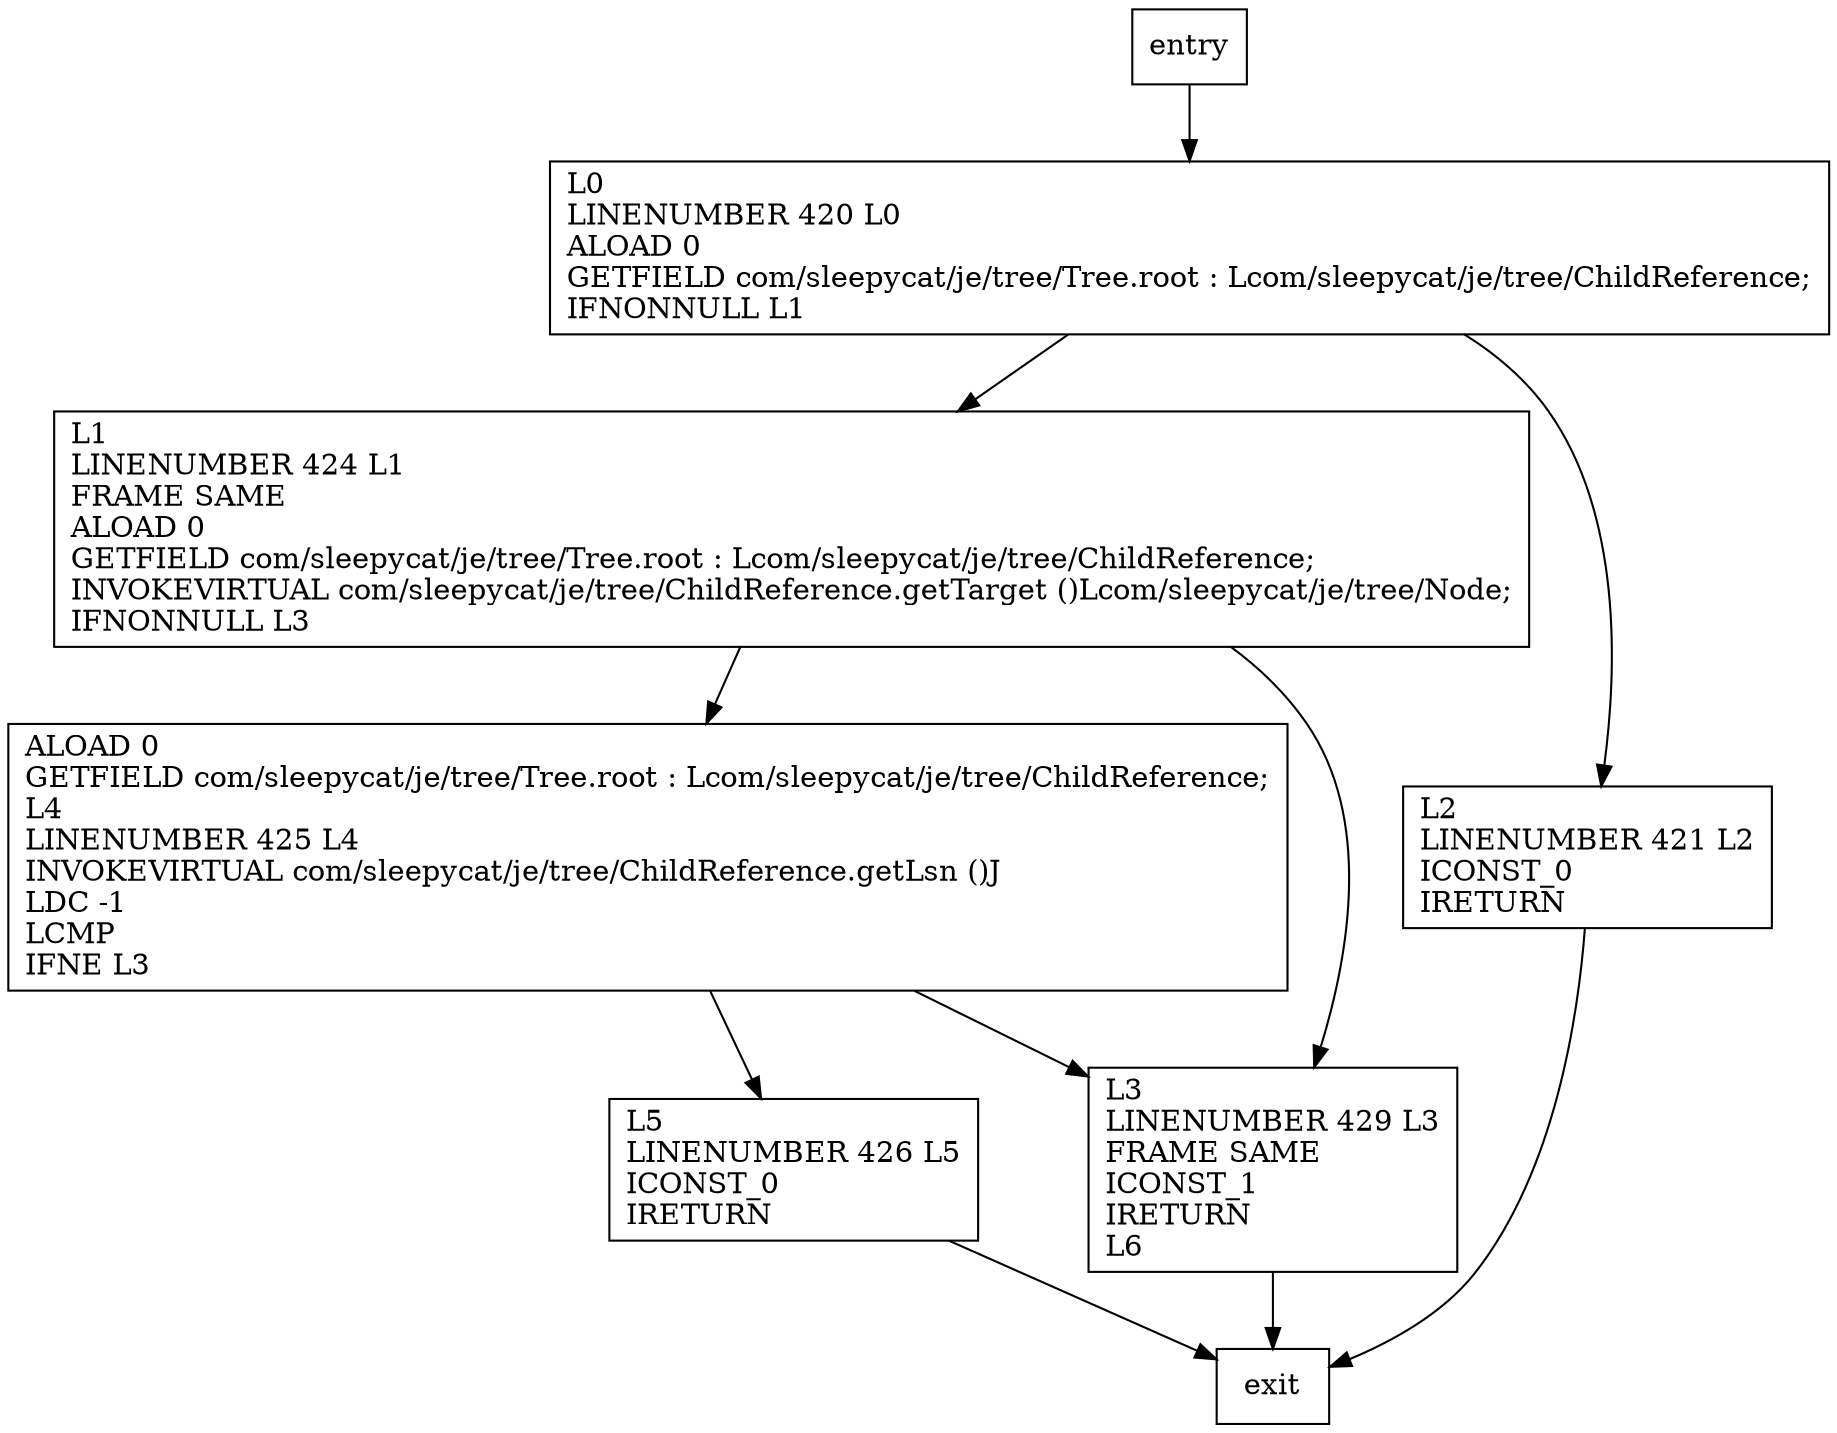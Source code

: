 digraph rootExists {
node [shape=record];
867835909 [label="L1\lLINENUMBER 424 L1\lFRAME SAME\lALOAD 0\lGETFIELD com/sleepycat/je/tree/Tree.root : Lcom/sleepycat/je/tree/ChildReference;\lINVOKEVIRTUAL com/sleepycat/je/tree/ChildReference.getTarget ()Lcom/sleepycat/je/tree/Node;\lIFNONNULL L3\l"];
987177409 [label="L0\lLINENUMBER 420 L0\lALOAD 0\lGETFIELD com/sleepycat/je/tree/Tree.root : Lcom/sleepycat/je/tree/ChildReference;\lIFNONNULL L1\l"];
27669249 [label="L5\lLINENUMBER 426 L5\lICONST_0\lIRETURN\l"];
1621389727 [label="ALOAD 0\lGETFIELD com/sleepycat/je/tree/Tree.root : Lcom/sleepycat/je/tree/ChildReference;\lL4\lLINENUMBER 425 L4\lINVOKEVIRTUAL com/sleepycat/je/tree/ChildReference.getLsn ()J\lLDC -1\lLCMP\lIFNE L3\l"];
1669242211 [label="L3\lLINENUMBER 429 L3\lFRAME SAME\lICONST_1\lIRETURN\lL6\l"];
1638289660 [label="L2\lLINENUMBER 421 L2\lICONST_0\lIRETURN\l"];
entry;
exit;
entry -> 987177409
867835909 -> 1621389727
867835909 -> 1669242211
987177409 -> 867835909
987177409 -> 1638289660
27669249 -> exit
1621389727 -> 27669249
1621389727 -> 1669242211
1669242211 -> exit
1638289660 -> exit
}
